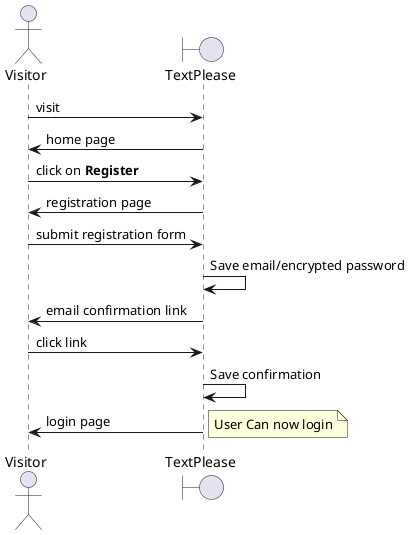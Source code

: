 @startuml
actor Visitor
boundary TextPlease

Visitor -> TextPlease : visit
TextPlease -> Visitor : home page

Visitor -> TextPlease : click on **Register**
TextPlease -> Visitor : registration page

Visitor -> TextPlease : submit registration form

TextPlease -> TextPlease : Save email/encrypted password
TextPlease -> Visitor : email confirmation link

Visitor -> TextPlease : click link
TextPlease -> TextPlease : Save confirmation
TextPlease -> Visitor : login page
note right : User Can now login


@enduml
